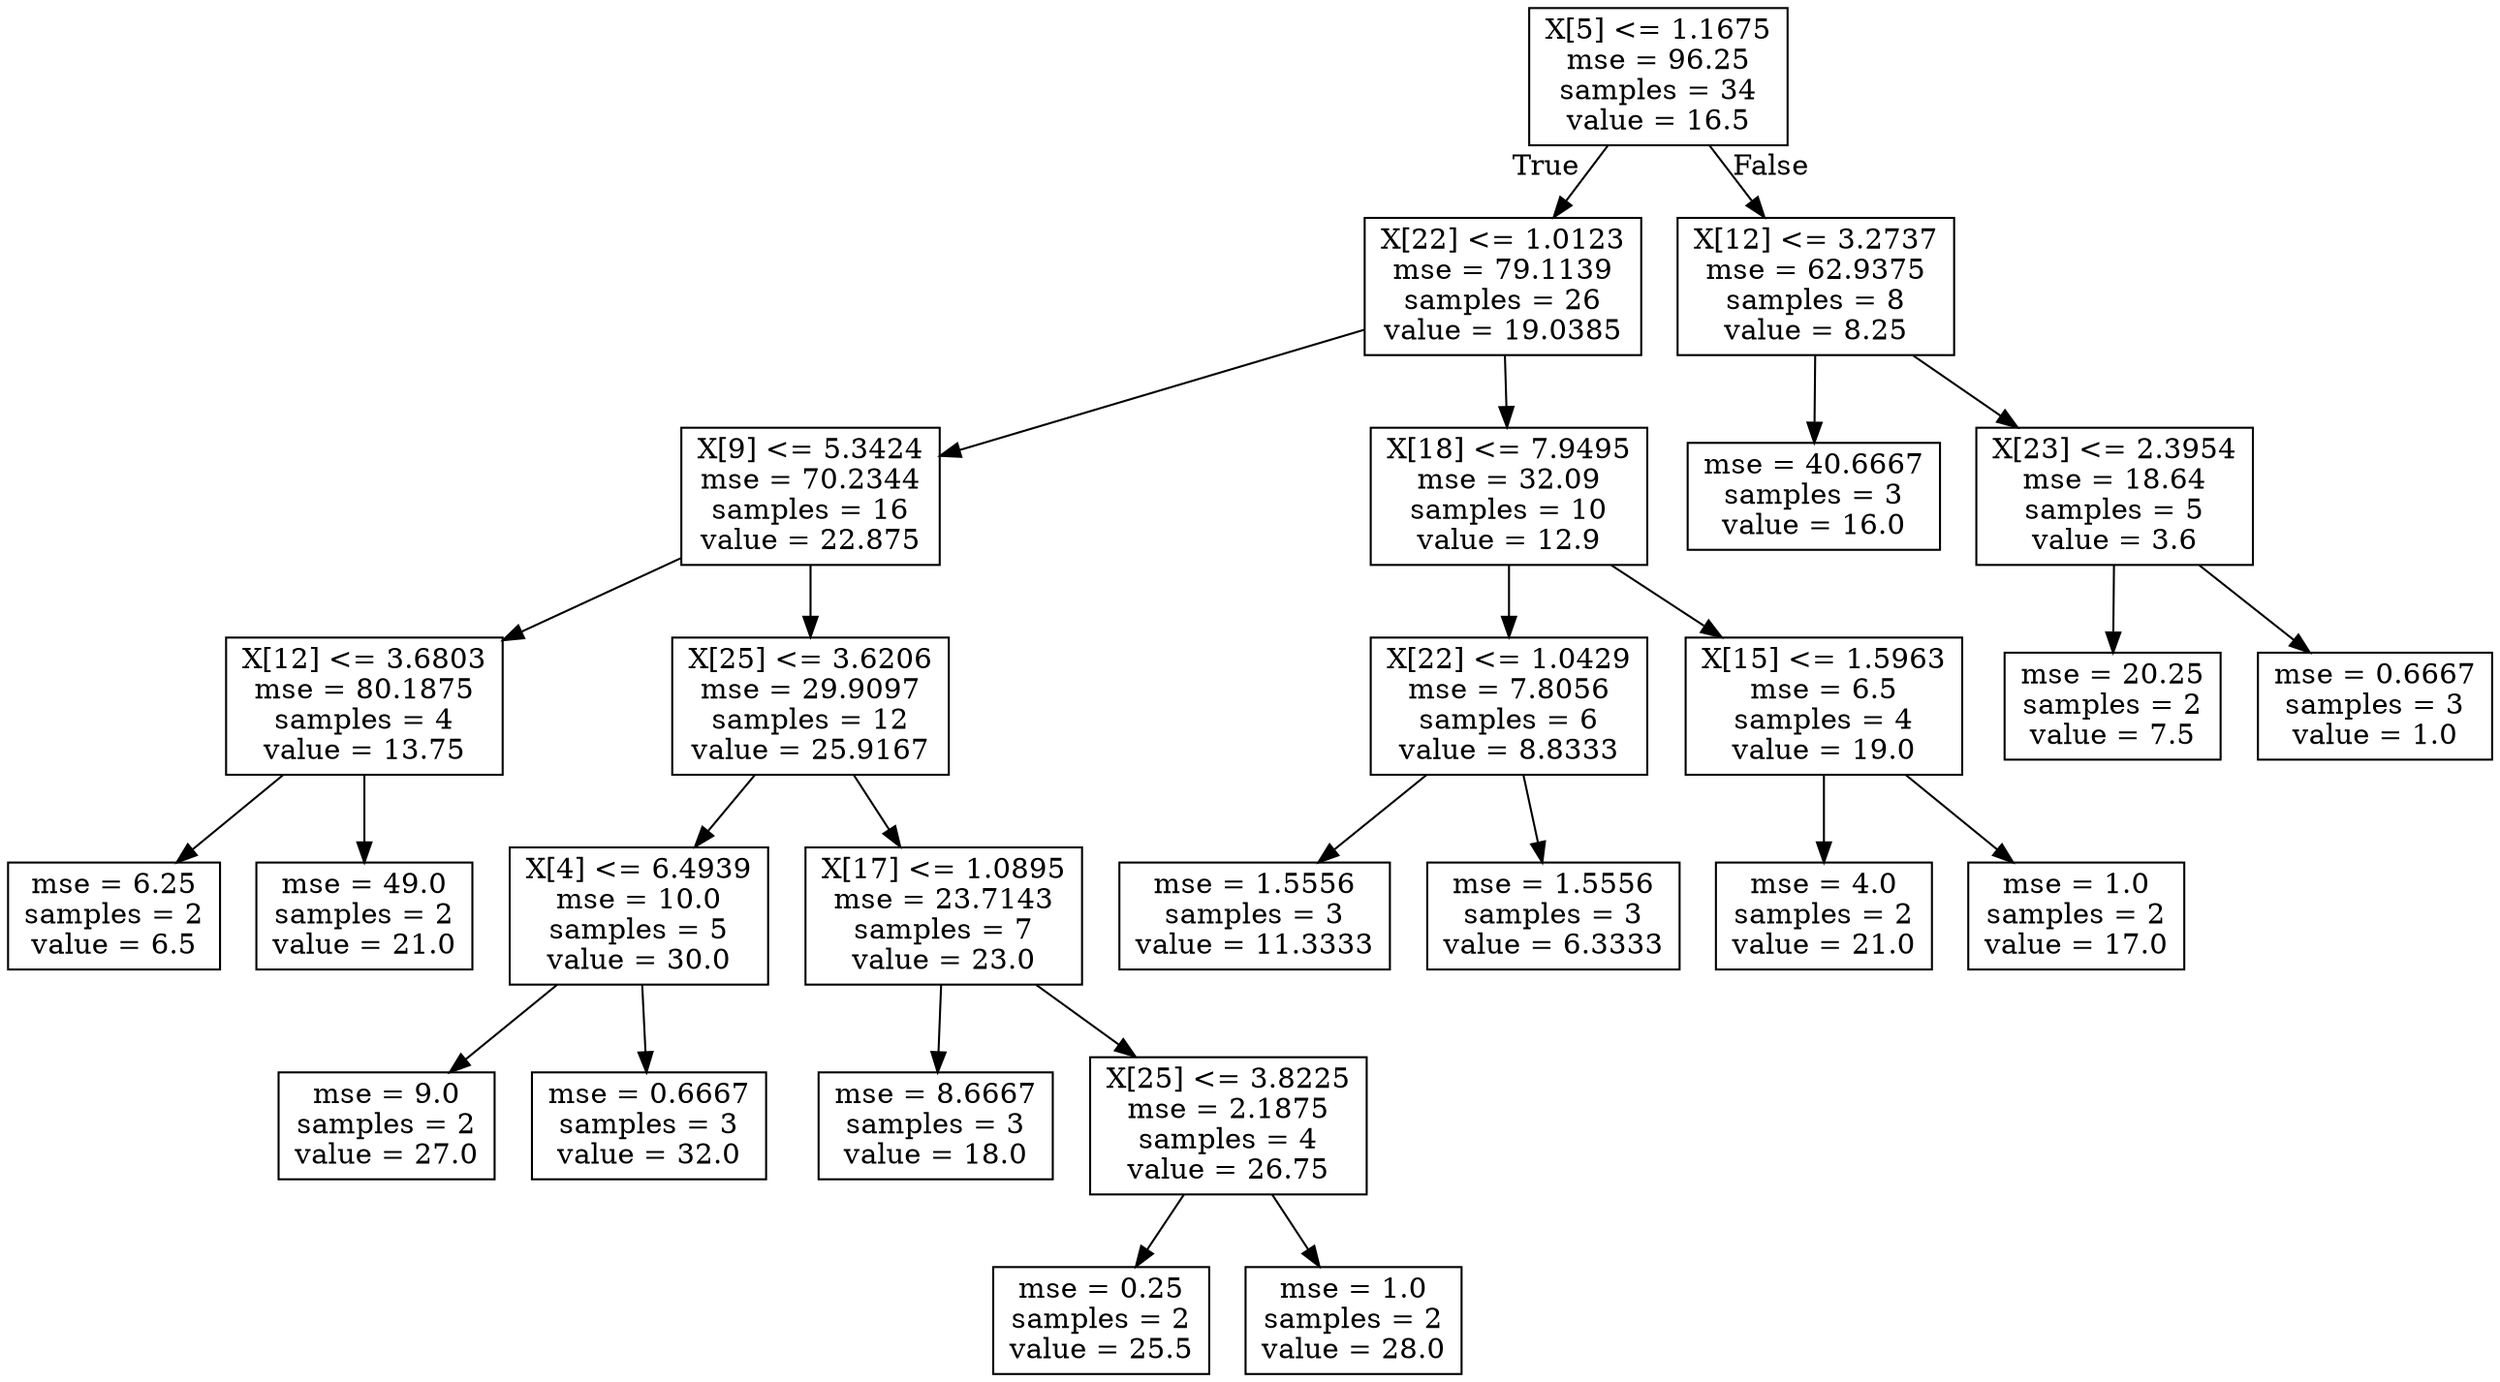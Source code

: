 digraph Tree {
node [shape=box] ;
0 [label="X[5] <= 1.1675\nmse = 96.25\nsamples = 34\nvalue = 16.5"] ;
1 [label="X[22] <= 1.0123\nmse = 79.1139\nsamples = 26\nvalue = 19.0385"] ;
0 -> 1 [labeldistance=2.5, labelangle=45, headlabel="True"] ;
2 [label="X[9] <= 5.3424\nmse = 70.2344\nsamples = 16\nvalue = 22.875"] ;
1 -> 2 ;
3 [label="X[12] <= 3.6803\nmse = 80.1875\nsamples = 4\nvalue = 13.75"] ;
2 -> 3 ;
4 [label="mse = 6.25\nsamples = 2\nvalue = 6.5"] ;
3 -> 4 ;
5 [label="mse = 49.0\nsamples = 2\nvalue = 21.0"] ;
3 -> 5 ;
6 [label="X[25] <= 3.6206\nmse = 29.9097\nsamples = 12\nvalue = 25.9167"] ;
2 -> 6 ;
7 [label="X[4] <= 6.4939\nmse = 10.0\nsamples = 5\nvalue = 30.0"] ;
6 -> 7 ;
8 [label="mse = 9.0\nsamples = 2\nvalue = 27.0"] ;
7 -> 8 ;
9 [label="mse = 0.6667\nsamples = 3\nvalue = 32.0"] ;
7 -> 9 ;
10 [label="X[17] <= 1.0895\nmse = 23.7143\nsamples = 7\nvalue = 23.0"] ;
6 -> 10 ;
11 [label="mse = 8.6667\nsamples = 3\nvalue = 18.0"] ;
10 -> 11 ;
12 [label="X[25] <= 3.8225\nmse = 2.1875\nsamples = 4\nvalue = 26.75"] ;
10 -> 12 ;
13 [label="mse = 0.25\nsamples = 2\nvalue = 25.5"] ;
12 -> 13 ;
14 [label="mse = 1.0\nsamples = 2\nvalue = 28.0"] ;
12 -> 14 ;
15 [label="X[18] <= 7.9495\nmse = 32.09\nsamples = 10\nvalue = 12.9"] ;
1 -> 15 ;
16 [label="X[22] <= 1.0429\nmse = 7.8056\nsamples = 6\nvalue = 8.8333"] ;
15 -> 16 ;
17 [label="mse = 1.5556\nsamples = 3\nvalue = 11.3333"] ;
16 -> 17 ;
18 [label="mse = 1.5556\nsamples = 3\nvalue = 6.3333"] ;
16 -> 18 ;
19 [label="X[15] <= 1.5963\nmse = 6.5\nsamples = 4\nvalue = 19.0"] ;
15 -> 19 ;
20 [label="mse = 4.0\nsamples = 2\nvalue = 21.0"] ;
19 -> 20 ;
21 [label="mse = 1.0\nsamples = 2\nvalue = 17.0"] ;
19 -> 21 ;
22 [label="X[12] <= 3.2737\nmse = 62.9375\nsamples = 8\nvalue = 8.25"] ;
0 -> 22 [labeldistance=2.5, labelangle=-45, headlabel="False"] ;
23 [label="mse = 40.6667\nsamples = 3\nvalue = 16.0"] ;
22 -> 23 ;
24 [label="X[23] <= 2.3954\nmse = 18.64\nsamples = 5\nvalue = 3.6"] ;
22 -> 24 ;
25 [label="mse = 20.25\nsamples = 2\nvalue = 7.5"] ;
24 -> 25 ;
26 [label="mse = 0.6667\nsamples = 3\nvalue = 1.0"] ;
24 -> 26 ;
}